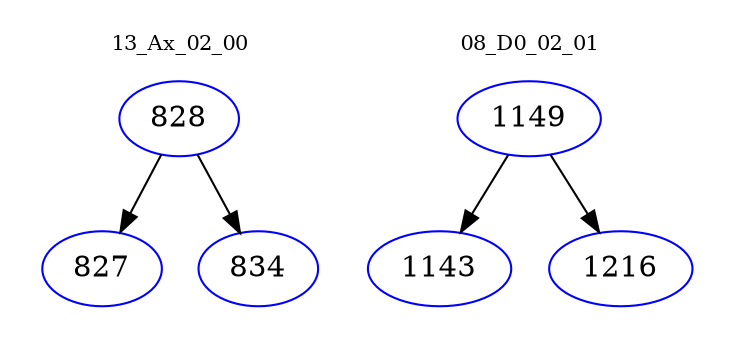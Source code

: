 digraph{
subgraph cluster_0 {
color = white
label = "13_Ax_02_00";
fontsize=10;
T0_828 [label="828", color="blue"]
T0_828 -> T0_827 [color="black"]
T0_827 [label="827", color="blue"]
T0_828 -> T0_834 [color="black"]
T0_834 [label="834", color="blue"]
}
subgraph cluster_1 {
color = white
label = "08_D0_02_01";
fontsize=10;
T1_1149 [label="1149", color="blue"]
T1_1149 -> T1_1143 [color="black"]
T1_1143 [label="1143", color="blue"]
T1_1149 -> T1_1216 [color="black"]
T1_1216 [label="1216", color="blue"]
}
}
